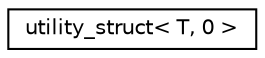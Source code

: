 digraph "Graphical Class Hierarchy"
{
 // INTERACTIVE_SVG=YES
 // LATEX_PDF_SIZE
  edge [fontname="Helvetica",fontsize="10",labelfontname="Helvetica",labelfontsize="10"];
  node [fontname="Helvetica",fontsize="10",shape=record];
  rankdir="LR";
  Node0 [label="utility_struct\< T, 0 \>",height=0.2,width=0.4,color="black", fillcolor="white", style="filled",URL="$d2/d49/structutility__struct_3_01_t_00_010_01_4.html",tooltip="auxiliary recursive structure to combine the inside of the structure into one line (partial version)"];
}
